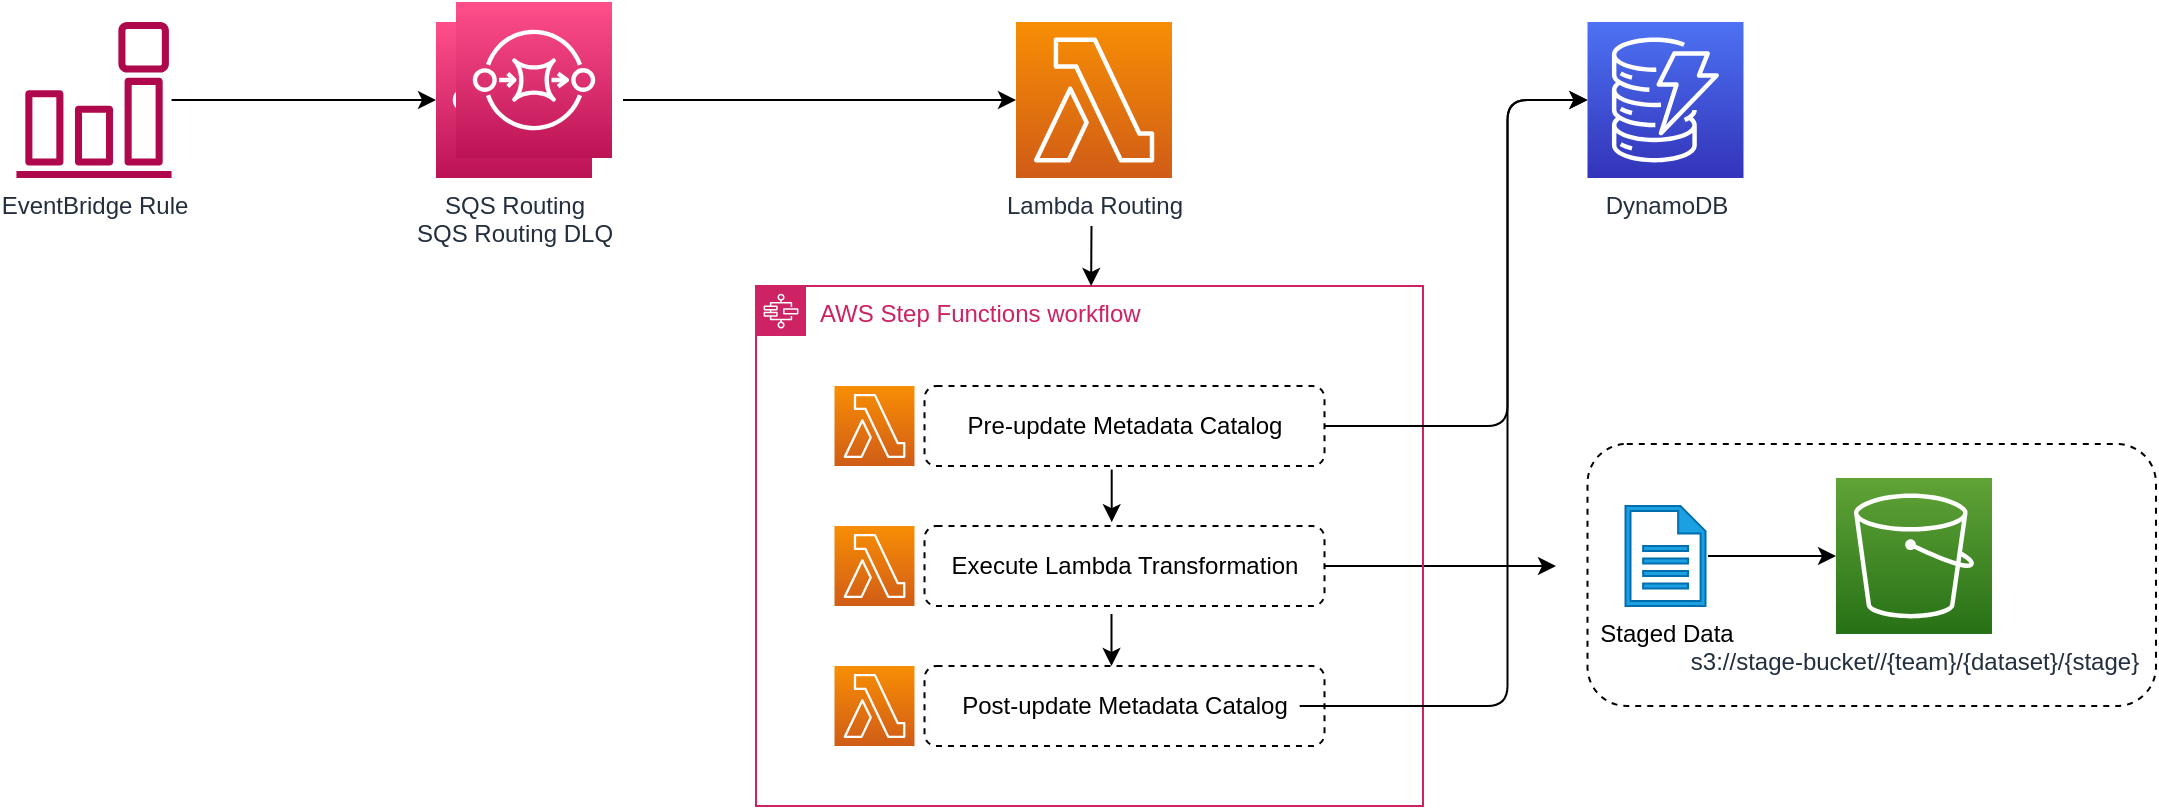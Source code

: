 <mxfile version="21.7.4" type="device">
  <diagram name="Page-1" id="JZnJiHoyU6mkIqU945xj">
    <mxGraphModel dx="1060" dy="665" grid="1" gridSize="10" guides="1" tooltips="1" connect="1" arrows="1" fold="1" page="1" pageScale="1" pageWidth="1169" pageHeight="827" math="0" shadow="0">
      <root>
        <mxCell id="0" />
        <mxCell id="1" parent="0" />
        <mxCell id="QxTZykv19wxgnFOiDiN8-14" value="EventBridge Rule" style="sketch=0;outlineConnect=0;fontColor=#232F3E;gradientColor=none;fillColor=#B0084D;strokeColor=none;dashed=0;verticalLabelPosition=bottom;verticalAlign=top;align=center;html=1;fontSize=12;fontStyle=0;aspect=fixed;pointerEvents=1;shape=mxgraph.aws4.event_event_based;" parent="1" vertex="1">
          <mxGeometry x="390" y="268" width="78" height="78" as="geometry" />
        </mxCell>
        <mxCell id="QxTZykv19wxgnFOiDiN8-85" value="" style="endArrow=classic;html=1;rounded=0;entryX=0;entryY=0.5;entryDx=0;entryDy=0;entryPerimeter=0;" parent="1" source="QxTZykv19wxgnFOiDiN8-14" target="QxTZykv19wxgnFOiDiN8-81" edge="1">
          <mxGeometry width="50" height="50" relative="1" as="geometry">
            <mxPoint x="670" y="390" as="sourcePoint" />
            <mxPoint x="720" y="340" as="targetPoint" />
          </mxGeometry>
        </mxCell>
        <mxCell id="QxTZykv19wxgnFOiDiN8-116" value="" style="endArrow=classic;html=1;rounded=0;exitX=1;exitY=0.5;exitDx=0;exitDy=0;" parent="1" source="QxTZykv19wxgnFOiDiN8-29" edge="1">
          <mxGeometry width="50" height="50" relative="1" as="geometry">
            <mxPoint x="1280" y="590" as="sourcePoint" />
            <mxPoint x="1160" y="540" as="targetPoint" />
          </mxGeometry>
        </mxCell>
        <mxCell id="QxTZykv19wxgnFOiDiN8-115" value="" style="rounded=1;whiteSpace=wrap;html=1;fillColor=none;dashed=1;fontStyle=0" parent="1" vertex="1">
          <mxGeometry x="1175.75" y="479" width="284.25" height="131" as="geometry" />
        </mxCell>
        <mxCell id="QxTZykv19wxgnFOiDiN8-5" value="DynamoDB" style="sketch=0;points=[[0,0,0],[0.25,0,0],[0.5,0,0],[0.75,0,0],[1,0,0],[0,1,0],[0.25,1,0],[0.5,1,0],[0.75,1,0],[1,1,0],[0,0.25,0],[0,0.5,0],[0,0.75,0],[1,0.25,0],[1,0.5,0],[1,0.75,0]];outlineConnect=0;fontColor=#232F3E;gradientColor=#4D72F3;gradientDirection=north;fillColor=#3334B9;strokeColor=#ffffff;dashed=0;verticalLabelPosition=bottom;verticalAlign=top;align=center;html=1;fontSize=12;fontStyle=0;aspect=fixed;shape=mxgraph.aws4.resourceIcon;resIcon=mxgraph.aws4.dynamodb;" parent="1" vertex="1">
          <mxGeometry x="1175.75" y="268" width="78" height="78" as="geometry" />
        </mxCell>
        <mxCell id="QxTZykv19wxgnFOiDiN8-36" value="AWS Step Functions workflow" style="points=[[0,0],[0.25,0],[0.5,0],[0.75,0],[1,0],[1,0.25],[1,0.5],[1,0.75],[1,1],[0.75,1],[0.5,1],[0.25,1],[0,1],[0,0.75],[0,0.5],[0,0.25]];outlineConnect=0;gradientColor=none;html=1;whiteSpace=wrap;fontSize=12;fontStyle=0;container=1;pointerEvents=0;collapsible=0;recursiveResize=0;shape=mxgraph.aws4.group;grIcon=mxgraph.aws4.group_aws_step_functions_workflow;strokeColor=#CD2264;fillColor=none;verticalAlign=top;align=left;spacingLeft=30;fontColor=#CD2264;dashed=0;" parent="1" vertex="1">
          <mxGeometry x="760" y="400" width="333.5" height="260" as="geometry" />
        </mxCell>
        <mxCell id="QxTZykv19wxgnFOiDiN8-25" value="" style="rounded=1;whiteSpace=wrap;html=1;fillColor=none;dashed=1;" parent="QxTZykv19wxgnFOiDiN8-36" vertex="1">
          <mxGeometry x="84.25" y="50" width="200" height="40" as="geometry" />
        </mxCell>
        <mxCell id="QxTZykv19wxgnFOiDiN8-19" value="" style="sketch=0;points=[[0,0,0],[0.25,0,0],[0.5,0,0],[0.75,0,0],[1,0,0],[0,1,0],[0.25,1,0],[0.5,1,0],[0.75,1,0],[1,1,0],[0,0.25,0],[0,0.5,0],[0,0.75,0],[1,0.25,0],[1,0.5,0],[1,0.75,0]];outlineConnect=0;fontColor=#232F3E;gradientColor=#F78E04;gradientDirection=north;fillColor=#D05C17;strokeColor=#ffffff;dashed=0;verticalLabelPosition=middle;verticalAlign=middle;align=left;html=1;fontSize=12;fontStyle=0;aspect=fixed;shape=mxgraph.aws4.resourceIcon;resIcon=mxgraph.aws4.lambda;labelPosition=right;" parent="QxTZykv19wxgnFOiDiN8-36" vertex="1">
          <mxGeometry x="39.25" y="50" width="40" height="40" as="geometry" />
        </mxCell>
        <mxCell id="QxTZykv19wxgnFOiDiN8-21" value="Pre-update Metadata Catalog" style="text;html=1;align=center;verticalAlign=middle;resizable=0;points=[];autosize=1;strokeColor=none;fillColor=none;dashed=1;rotation=0;" parent="QxTZykv19wxgnFOiDiN8-36" vertex="1">
          <mxGeometry x="94.25" y="55" width="180" height="30" as="geometry" />
        </mxCell>
        <mxCell id="QxTZykv19wxgnFOiDiN8-29" value="" style="rounded=1;whiteSpace=wrap;html=1;fillColor=none;dashed=1;" parent="QxTZykv19wxgnFOiDiN8-36" vertex="1">
          <mxGeometry x="84.25" y="120" width="200" height="40" as="geometry" />
        </mxCell>
        <mxCell id="QxTZykv19wxgnFOiDiN8-30" value="" style="sketch=0;points=[[0,0,0],[0.25,0,0],[0.5,0,0],[0.75,0,0],[1,0,0],[0,1,0],[0.25,1,0],[0.5,1,0],[0.75,1,0],[1,1,0],[0,0.25,0],[0,0.5,0],[0,0.75,0],[1,0.25,0],[1,0.5,0],[1,0.75,0]];outlineConnect=0;fontColor=#232F3E;gradientColor=#F78E04;gradientDirection=north;fillColor=#D05C17;strokeColor=#ffffff;dashed=0;verticalLabelPosition=middle;verticalAlign=middle;align=left;html=1;fontSize=12;fontStyle=0;aspect=fixed;shape=mxgraph.aws4.resourceIcon;resIcon=mxgraph.aws4.lambda;labelPosition=right;" parent="QxTZykv19wxgnFOiDiN8-36" vertex="1">
          <mxGeometry x="39.25" y="120" width="40" height="40" as="geometry" />
        </mxCell>
        <mxCell id="QxTZykv19wxgnFOiDiN8-31" value="Execute Lambda Transformation" style="text;html=1;align=center;verticalAlign=middle;resizable=0;points=[];autosize=1;strokeColor=none;fillColor=none;dashed=1;rotation=0;" parent="QxTZykv19wxgnFOiDiN8-36" vertex="1">
          <mxGeometry x="84.25" y="125" width="200" height="30" as="geometry" />
        </mxCell>
        <mxCell id="QxTZykv19wxgnFOiDiN8-32" value="" style="rounded=1;whiteSpace=wrap;html=1;fillColor=none;dashed=1;" parent="QxTZykv19wxgnFOiDiN8-36" vertex="1">
          <mxGeometry x="84.25" y="190" width="200" height="40" as="geometry" />
        </mxCell>
        <mxCell id="QxTZykv19wxgnFOiDiN8-33" value="" style="sketch=0;points=[[0,0,0],[0.25,0,0],[0.5,0,0],[0.75,0,0],[1,0,0],[0,1,0],[0.25,1,0],[0.5,1,0],[0.75,1,0],[1,1,0],[0,0.25,0],[0,0.5,0],[0,0.75,0],[1,0.25,0],[1,0.5,0],[1,0.75,0]];outlineConnect=0;fontColor=#232F3E;gradientColor=#F78E04;gradientDirection=north;fillColor=#D05C17;strokeColor=#ffffff;dashed=0;verticalLabelPosition=middle;verticalAlign=middle;align=left;html=1;fontSize=12;fontStyle=0;aspect=fixed;shape=mxgraph.aws4.resourceIcon;resIcon=mxgraph.aws4.lambda;labelPosition=right;" parent="QxTZykv19wxgnFOiDiN8-36" vertex="1">
          <mxGeometry x="39.25" y="190" width="40" height="40" as="geometry" />
        </mxCell>
        <mxCell id="QxTZykv19wxgnFOiDiN8-34" value="Post-update Metadata Catalog" style="text;html=1;align=center;verticalAlign=middle;resizable=0;points=[];autosize=1;strokeColor=none;fillColor=none;dashed=1;rotation=0;" parent="QxTZykv19wxgnFOiDiN8-36" vertex="1">
          <mxGeometry x="89.25" y="195" width="190" height="30" as="geometry" />
        </mxCell>
        <mxCell id="QxTZykv19wxgnFOiDiN8-73" value="" style="endArrow=classic;html=1;rounded=0;entryX=0.428;entryY=-0.048;entryDx=0;entryDy=0;entryPerimeter=0;exitX=0.428;exitY=1.044;exitDx=0;exitDy=0;exitPerimeter=0;" parent="QxTZykv19wxgnFOiDiN8-36" edge="1">
          <mxGeometry width="50" height="50" relative="1" as="geometry">
            <mxPoint x="177.85" y="91.76" as="sourcePoint" />
            <mxPoint x="177.85" y="118.08" as="targetPoint" />
          </mxGeometry>
        </mxCell>
        <mxCell id="QxTZykv19wxgnFOiDiN8-74" value="" style="endArrow=classic;html=1;rounded=0;entryX=0.428;entryY=-0.048;entryDx=0;entryDy=0;entryPerimeter=0;exitX=0.428;exitY=1.044;exitDx=0;exitDy=0;exitPerimeter=0;" parent="QxTZykv19wxgnFOiDiN8-36" edge="1">
          <mxGeometry width="50" height="50" relative="1" as="geometry">
            <mxPoint x="177.75" y="164" as="sourcePoint" />
            <mxPoint x="177.75" y="190" as="targetPoint" />
          </mxGeometry>
        </mxCell>
        <mxCell id="QxTZykv19wxgnFOiDiN8-13" value="Lambda Routing" style="sketch=0;points=[[0,0,0],[0.25,0,0],[0.5,0,0],[0.75,0,0],[1,0,0],[0,1,0],[0.25,1,0],[0.5,1,0],[0.75,1,0],[1,1,0],[0,0.25,0],[0,0.5,0],[0,0.75,0],[1,0.25,0],[1,0.5,0],[1,0.75,0]];outlineConnect=0;fontColor=#232F3E;gradientColor=#F78E04;gradientDirection=north;fillColor=#D05C17;strokeColor=#ffffff;dashed=0;verticalLabelPosition=bottom;verticalAlign=top;align=center;html=1;fontSize=12;fontStyle=0;aspect=fixed;shape=mxgraph.aws4.resourceIcon;resIcon=mxgraph.aws4.lambda;" parent="1" vertex="1">
          <mxGeometry x="890" y="268" width="78" height="78" as="geometry" />
        </mxCell>
        <mxCell id="QxTZykv19wxgnFOiDiN8-72" value="" style="endArrow=classic;html=1;rounded=0;fontStyle=0" parent="1" target="QxTZykv19wxgnFOiDiN8-36" edge="1">
          <mxGeometry width="50" height="50" relative="1" as="geometry">
            <mxPoint x="927.75" y="370" as="sourcePoint" />
            <mxPoint x="1267.75" y="530" as="targetPoint" />
          </mxGeometry>
        </mxCell>
        <mxCell id="QxTZykv19wxgnFOiDiN8-81" value="&lt;div&gt;SQS Routing&lt;br&gt;SQS Routing DLQ&lt;br&gt;&lt;/div&gt;" style="sketch=0;points=[[0,0,0],[0.25,0,0],[0.5,0,0],[0.75,0,0],[1,0,0],[0,1,0],[0.25,1,0],[0.5,1,0],[0.75,1,0],[1,1,0],[0,0.25,0],[0,0.5,0],[0,0.75,0],[1,0.25,0],[1,0.5,0],[1,0.75,0]];outlineConnect=0;fontColor=#232F3E;gradientColor=#FF4F8B;gradientDirection=north;fillColor=#BC1356;strokeColor=#ffffff;dashed=0;verticalLabelPosition=bottom;verticalAlign=top;align=center;html=1;fontSize=12;fontStyle=0;aspect=fixed;shape=mxgraph.aws4.resourceIcon;resIcon=mxgraph.aws4.sqs;" parent="1" vertex="1">
          <mxGeometry x="600" y="268" width="78" height="78" as="geometry" />
        </mxCell>
        <mxCell id="QxTZykv19wxgnFOiDiN8-82" value="" style="sketch=0;points=[[0,0,0],[0.25,0,0],[0.5,0,0],[0.75,0,0],[1,0,0],[0,1,0],[0.25,1,0],[0.5,1,0],[0.75,1,0],[1,1,0],[0,0.25,0],[0,0.5,0],[0,0.75,0],[1,0.25,0],[1,0.5,0],[1,0.75,0]];outlineConnect=0;fontColor=#232F3E;gradientColor=#FF4F8B;gradientDirection=north;fillColor=#BC1356;strokeColor=#ffffff;dashed=0;verticalLabelPosition=bottom;verticalAlign=top;align=center;html=1;fontSize=12;fontStyle=0;aspect=fixed;shape=mxgraph.aws4.resourceIcon;resIcon=mxgraph.aws4.sqs;" parent="1" vertex="1">
          <mxGeometry x="610" y="258" width="78" height="78" as="geometry" />
        </mxCell>
        <mxCell id="QxTZykv19wxgnFOiDiN8-87" value="" style="endArrow=classic;html=1;rounded=0;entryX=0;entryY=0.5;entryDx=0;entryDy=0;entryPerimeter=0;fontStyle=0" parent="1" target="QxTZykv19wxgnFOiDiN8-13" edge="1">
          <mxGeometry width="50" height="50" relative="1" as="geometry">
            <mxPoint x="693.5" y="307" as="sourcePoint" />
            <mxPoint x="743.5" y="320" as="targetPoint" />
          </mxGeometry>
        </mxCell>
        <mxCell id="QxTZykv19wxgnFOiDiN8-88" value="" style="endArrow=classic;html=1;rounded=1;exitX=1;exitY=0.5;exitDx=0;exitDy=0;" parent="1" source="QxTZykv19wxgnFOiDiN8-25" target="QxTZykv19wxgnFOiDiN8-5" edge="1">
          <mxGeometry width="50" height="50" relative="1" as="geometry">
            <mxPoint x="735.75" y="470" as="sourcePoint" />
            <mxPoint x="785.75" y="420" as="targetPoint" />
            <Array as="points">
              <mxPoint x="1135.75" y="470" />
              <mxPoint x="1135.75" y="307" />
            </Array>
          </mxGeometry>
        </mxCell>
        <mxCell id="QxTZykv19wxgnFOiDiN8-89" value="" style="endArrow=classic;html=1;rounded=1;exitX=0.961;exitY=0.5;exitDx=0;exitDy=0;exitPerimeter=0;entryX=0;entryY=0.5;entryDx=0;entryDy=0;entryPerimeter=0;" parent="1" source="QxTZykv19wxgnFOiDiN8-34" target="QxTZykv19wxgnFOiDiN8-5" edge="1">
          <mxGeometry width="50" height="50" relative="1" as="geometry">
            <mxPoint x="985.75" y="550" as="sourcePoint" />
            <mxPoint x="1035.75" y="500" as="targetPoint" />
            <Array as="points">
              <mxPoint x="1135.75" y="610" />
              <mxPoint x="1135.75" y="307" />
            </Array>
          </mxGeometry>
        </mxCell>
        <mxCell id="QxTZykv19wxgnFOiDiN8-107" value="&lt;font color=&quot;#000000&quot;&gt;Staged Data&lt;/font&gt;" style="sketch=0;aspect=fixed;pointerEvents=1;shadow=0;dashed=0;html=1;strokeColor=#006EAF;labelPosition=center;verticalLabelPosition=bottom;verticalAlign=top;align=center;fillColor=#1ba1e2;shape=mxgraph.mscae.enterprise.document;fontColor=#ffffff;fontStyle=0" parent="1" vertex="1">
          <mxGeometry x="1194.75" y="510" width="40" height="50" as="geometry" />
        </mxCell>
        <mxCell id="QxTZykv19wxgnFOiDiN8-108" value="s3://stage-bucket//{team}/{dataset}/{stage}" style="sketch=0;points=[[0,0,0],[0.25,0,0],[0.5,0,0],[0.75,0,0],[1,0,0],[0,1,0],[0.25,1,0],[0.5,1,0],[0.75,1,0],[1,1,0],[0,0.25,0],[0,0.5,0],[0,0.75,0],[1,0.25,0],[1,0.5,0],[1,0.75,0]];outlineConnect=0;fontColor=#232F3E;gradientColor=#60A337;gradientDirection=north;fillColor=#277116;strokeColor=#ffffff;dashed=0;verticalLabelPosition=bottom;verticalAlign=top;align=center;html=1;fontSize=12;fontStyle=0;aspect=fixed;shape=mxgraph.aws4.resourceIcon;resIcon=mxgraph.aws4.s3;" parent="1" vertex="1">
          <mxGeometry x="1300" y="496" width="78" height="78" as="geometry" />
        </mxCell>
        <mxCell id="QxTZykv19wxgnFOiDiN8-113" value="" style="endArrow=classic;html=1;rounded=0;fontStyle=0" parent="1" target="QxTZykv19wxgnFOiDiN8-108" edge="1">
          <mxGeometry width="50" height="50" relative="1" as="geometry">
            <mxPoint x="1236" y="535" as="sourcePoint" />
            <mxPoint x="1320" y="510" as="targetPoint" />
          </mxGeometry>
        </mxCell>
      </root>
    </mxGraphModel>
  </diagram>
</mxfile>
